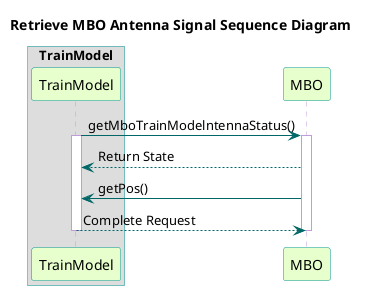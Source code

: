 @startuml

title Retrieve MBO Antenna Signal Sequence Diagram

skinparam sequence {
  BackgroundColor transparent
  ParticipantBackgroundColor #e6ffcc
  ParticipantBorderColor 	#049595
  BoxBorderColor #049595
  PackageBorderCOlor  #049595
  ArrowColor #006666
  LifeLineBorderColor #c09cd9
}

box "TrainModel"
participant TrainModel
end box
participant MBO


TrainModel -> MBO : getMboTrainModelntennaStatus()
activate TrainModel
activate MBO

MBO--> TrainModel : Return State

MBO-> TrainModel : getPos()

TrainModel --> MBO: Complete Request
deactivate TrainModel
deactivate MBO

@enduml